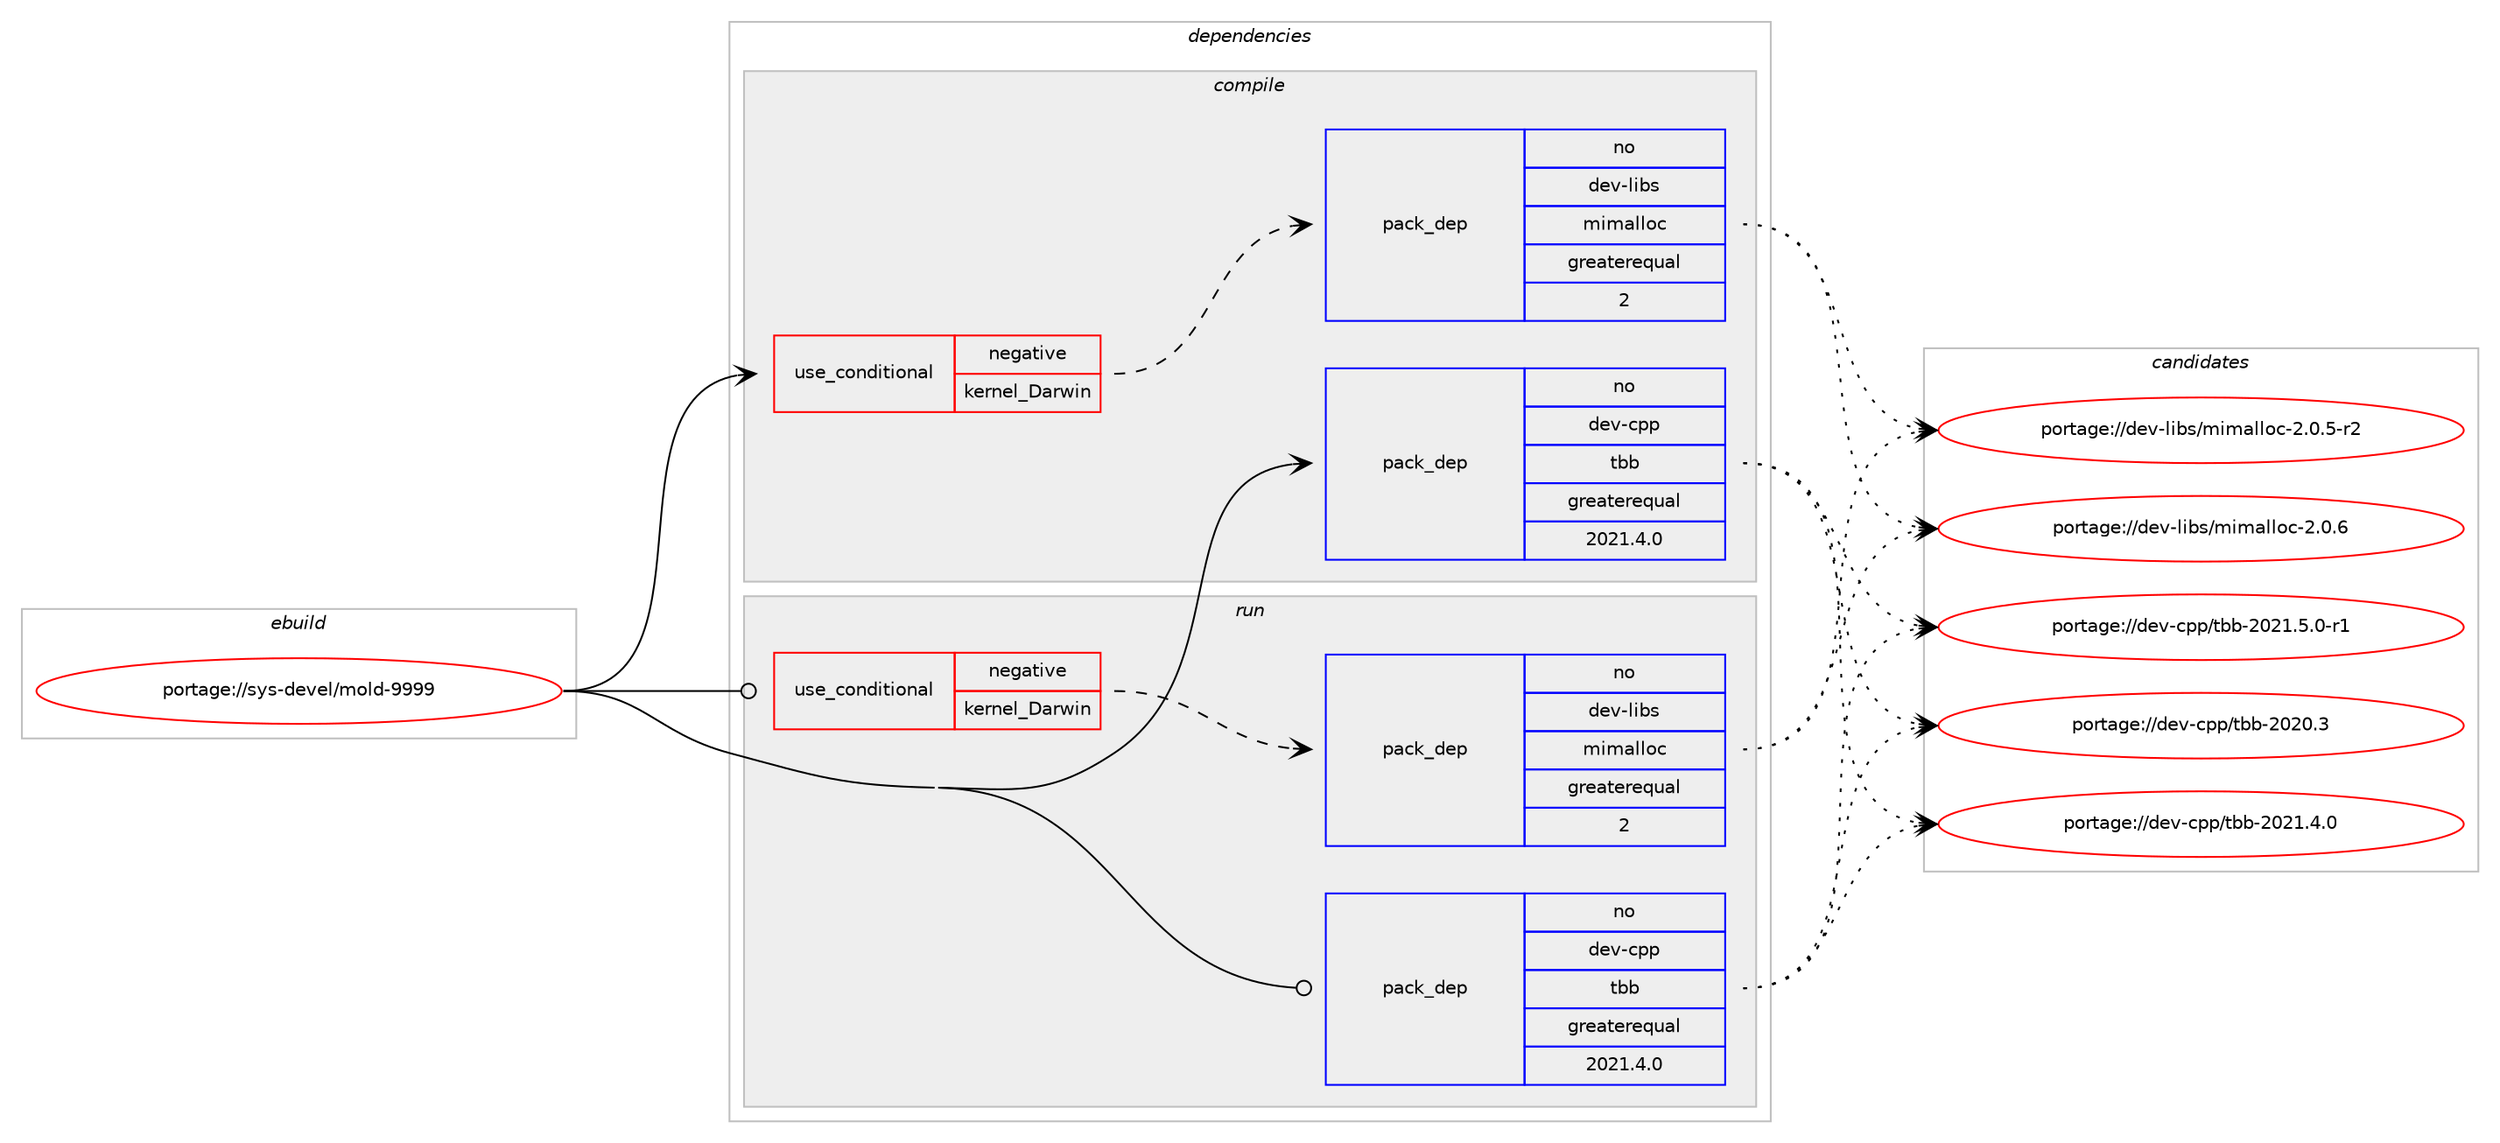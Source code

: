 digraph prolog {

# *************
# Graph options
# *************

newrank=true;
concentrate=true;
compound=true;
graph [rankdir=LR,fontname=Helvetica,fontsize=10,ranksep=1.5];#, ranksep=2.5, nodesep=0.2];
edge  [arrowhead=vee];
node  [fontname=Helvetica,fontsize=10];

# **********
# The ebuild
# **********

subgraph cluster_leftcol {
color=gray;
rank=same;
label=<<i>ebuild</i>>;
id [label="portage://sys-devel/mold-9999", color=red, width=4, href="../sys-devel/mold-9999.svg"];
}

# ****************
# The dependencies
# ****************

subgraph cluster_midcol {
color=gray;
label=<<i>dependencies</i>>;
subgraph cluster_compile {
fillcolor="#eeeeee";
style=filled;
label=<<i>compile</i>>;
subgraph cond2740 {
dependency5018 [label=<<TABLE BORDER="0" CELLBORDER="1" CELLSPACING="0" CELLPADDING="4"><TR><TD ROWSPAN="3" CELLPADDING="10">use_conditional</TD></TR><TR><TD>negative</TD></TR><TR><TD>kernel_Darwin</TD></TR></TABLE>>, shape=none, color=red];
subgraph pack2252 {
dependency5019 [label=<<TABLE BORDER="0" CELLBORDER="1" CELLSPACING="0" CELLPADDING="4" WIDTH="220"><TR><TD ROWSPAN="6" CELLPADDING="30">pack_dep</TD></TR><TR><TD WIDTH="110">no</TD></TR><TR><TD>dev-libs</TD></TR><TR><TD>mimalloc</TD></TR><TR><TD>greaterequal</TD></TR><TR><TD>2</TD></TR></TABLE>>, shape=none, color=blue];
}
dependency5018:e -> dependency5019:w [weight=20,style="dashed",arrowhead="vee"];
# *** BEGIN UNKNOWN DEPENDENCY TYPE (TODO) ***
# dependency5018 -> package_dependency(portage://sys-devel/mold-9999,install,no,dev-libs,openssl,none,[,,],any_same_slot,[])
# *** END UNKNOWN DEPENDENCY TYPE (TODO) ***

}
id:e -> dependency5018:w [weight=20,style="solid",arrowhead="vee"];
subgraph pack2253 {
dependency5020 [label=<<TABLE BORDER="0" CELLBORDER="1" CELLSPACING="0" CELLPADDING="4" WIDTH="220"><TR><TD ROWSPAN="6" CELLPADDING="30">pack_dep</TD></TR><TR><TD WIDTH="110">no</TD></TR><TR><TD>dev-cpp</TD></TR><TR><TD>tbb</TD></TR><TR><TD>greaterequal</TD></TR><TR><TD>2021.4.0</TD></TR></TABLE>>, shape=none, color=blue];
}
id:e -> dependency5020:w [weight=20,style="solid",arrowhead="vee"];
# *** BEGIN UNKNOWN DEPENDENCY TYPE (TODO) ***
# id -> package_dependency(portage://sys-devel/mold-9999,install,no,sys-libs,zlib,none,[,,],[],[])
# *** END UNKNOWN DEPENDENCY TYPE (TODO) ***

}
subgraph cluster_compileandrun {
fillcolor="#eeeeee";
style=filled;
label=<<i>compile and run</i>>;
}
subgraph cluster_run {
fillcolor="#eeeeee";
style=filled;
label=<<i>run</i>>;
subgraph cond2741 {
dependency5021 [label=<<TABLE BORDER="0" CELLBORDER="1" CELLSPACING="0" CELLPADDING="4"><TR><TD ROWSPAN="3" CELLPADDING="10">use_conditional</TD></TR><TR><TD>negative</TD></TR><TR><TD>kernel_Darwin</TD></TR></TABLE>>, shape=none, color=red];
subgraph pack2254 {
dependency5022 [label=<<TABLE BORDER="0" CELLBORDER="1" CELLSPACING="0" CELLPADDING="4" WIDTH="220"><TR><TD ROWSPAN="6" CELLPADDING="30">pack_dep</TD></TR><TR><TD WIDTH="110">no</TD></TR><TR><TD>dev-libs</TD></TR><TR><TD>mimalloc</TD></TR><TR><TD>greaterequal</TD></TR><TR><TD>2</TD></TR></TABLE>>, shape=none, color=blue];
}
dependency5021:e -> dependency5022:w [weight=20,style="dashed",arrowhead="vee"];
# *** BEGIN UNKNOWN DEPENDENCY TYPE (TODO) ***
# dependency5021 -> package_dependency(portage://sys-devel/mold-9999,run,no,dev-libs,openssl,none,[,,],any_same_slot,[])
# *** END UNKNOWN DEPENDENCY TYPE (TODO) ***

}
id:e -> dependency5021:w [weight=20,style="solid",arrowhead="odot"];
subgraph pack2255 {
dependency5023 [label=<<TABLE BORDER="0" CELLBORDER="1" CELLSPACING="0" CELLPADDING="4" WIDTH="220"><TR><TD ROWSPAN="6" CELLPADDING="30">pack_dep</TD></TR><TR><TD WIDTH="110">no</TD></TR><TR><TD>dev-cpp</TD></TR><TR><TD>tbb</TD></TR><TR><TD>greaterequal</TD></TR><TR><TD>2021.4.0</TD></TR></TABLE>>, shape=none, color=blue];
}
id:e -> dependency5023:w [weight=20,style="solid",arrowhead="odot"];
# *** BEGIN UNKNOWN DEPENDENCY TYPE (TODO) ***
# id -> package_dependency(portage://sys-devel/mold-9999,run,no,sys-libs,zlib,none,[,,],[],[])
# *** END UNKNOWN DEPENDENCY TYPE (TODO) ***

}
}

# **************
# The candidates
# **************

subgraph cluster_choices {
rank=same;
color=gray;
label=<<i>candidates</i>>;

subgraph choice2252 {
color=black;
nodesep=1;
choice10010111845108105981154710910510997108108111994550464846534511450 [label="portage://dev-libs/mimalloc-2.0.5-r2", color=red, width=4,href="../dev-libs/mimalloc-2.0.5-r2.svg"];
choice1001011184510810598115471091051099710810811199455046484654 [label="portage://dev-libs/mimalloc-2.0.6", color=red, width=4,href="../dev-libs/mimalloc-2.0.6.svg"];
dependency5019:e -> choice10010111845108105981154710910510997108108111994550464846534511450:w [style=dotted,weight="100"];
dependency5019:e -> choice1001011184510810598115471091051099710810811199455046484654:w [style=dotted,weight="100"];
}
subgraph choice2253 {
color=black;
nodesep=1;
choice100101118459911211247116989845504850484651 [label="portage://dev-cpp/tbb-2020.3", color=red, width=4,href="../dev-cpp/tbb-2020.3.svg"];
choice1001011184599112112471169898455048504946524648 [label="portage://dev-cpp/tbb-2021.4.0", color=red, width=4,href="../dev-cpp/tbb-2021.4.0.svg"];
choice10010111845991121124711698984550485049465346484511449 [label="portage://dev-cpp/tbb-2021.5.0-r1", color=red, width=4,href="../dev-cpp/tbb-2021.5.0-r1.svg"];
dependency5020:e -> choice100101118459911211247116989845504850484651:w [style=dotted,weight="100"];
dependency5020:e -> choice1001011184599112112471169898455048504946524648:w [style=dotted,weight="100"];
dependency5020:e -> choice10010111845991121124711698984550485049465346484511449:w [style=dotted,weight="100"];
}
subgraph choice2254 {
color=black;
nodesep=1;
choice10010111845108105981154710910510997108108111994550464846534511450 [label="portage://dev-libs/mimalloc-2.0.5-r2", color=red, width=4,href="../dev-libs/mimalloc-2.0.5-r2.svg"];
choice1001011184510810598115471091051099710810811199455046484654 [label="portage://dev-libs/mimalloc-2.0.6", color=red, width=4,href="../dev-libs/mimalloc-2.0.6.svg"];
dependency5022:e -> choice10010111845108105981154710910510997108108111994550464846534511450:w [style=dotted,weight="100"];
dependency5022:e -> choice1001011184510810598115471091051099710810811199455046484654:w [style=dotted,weight="100"];
}
subgraph choice2255 {
color=black;
nodesep=1;
choice100101118459911211247116989845504850484651 [label="portage://dev-cpp/tbb-2020.3", color=red, width=4,href="../dev-cpp/tbb-2020.3.svg"];
choice1001011184599112112471169898455048504946524648 [label="portage://dev-cpp/tbb-2021.4.0", color=red, width=4,href="../dev-cpp/tbb-2021.4.0.svg"];
choice10010111845991121124711698984550485049465346484511449 [label="portage://dev-cpp/tbb-2021.5.0-r1", color=red, width=4,href="../dev-cpp/tbb-2021.5.0-r1.svg"];
dependency5023:e -> choice100101118459911211247116989845504850484651:w [style=dotted,weight="100"];
dependency5023:e -> choice1001011184599112112471169898455048504946524648:w [style=dotted,weight="100"];
dependency5023:e -> choice10010111845991121124711698984550485049465346484511449:w [style=dotted,weight="100"];
}
}

}
